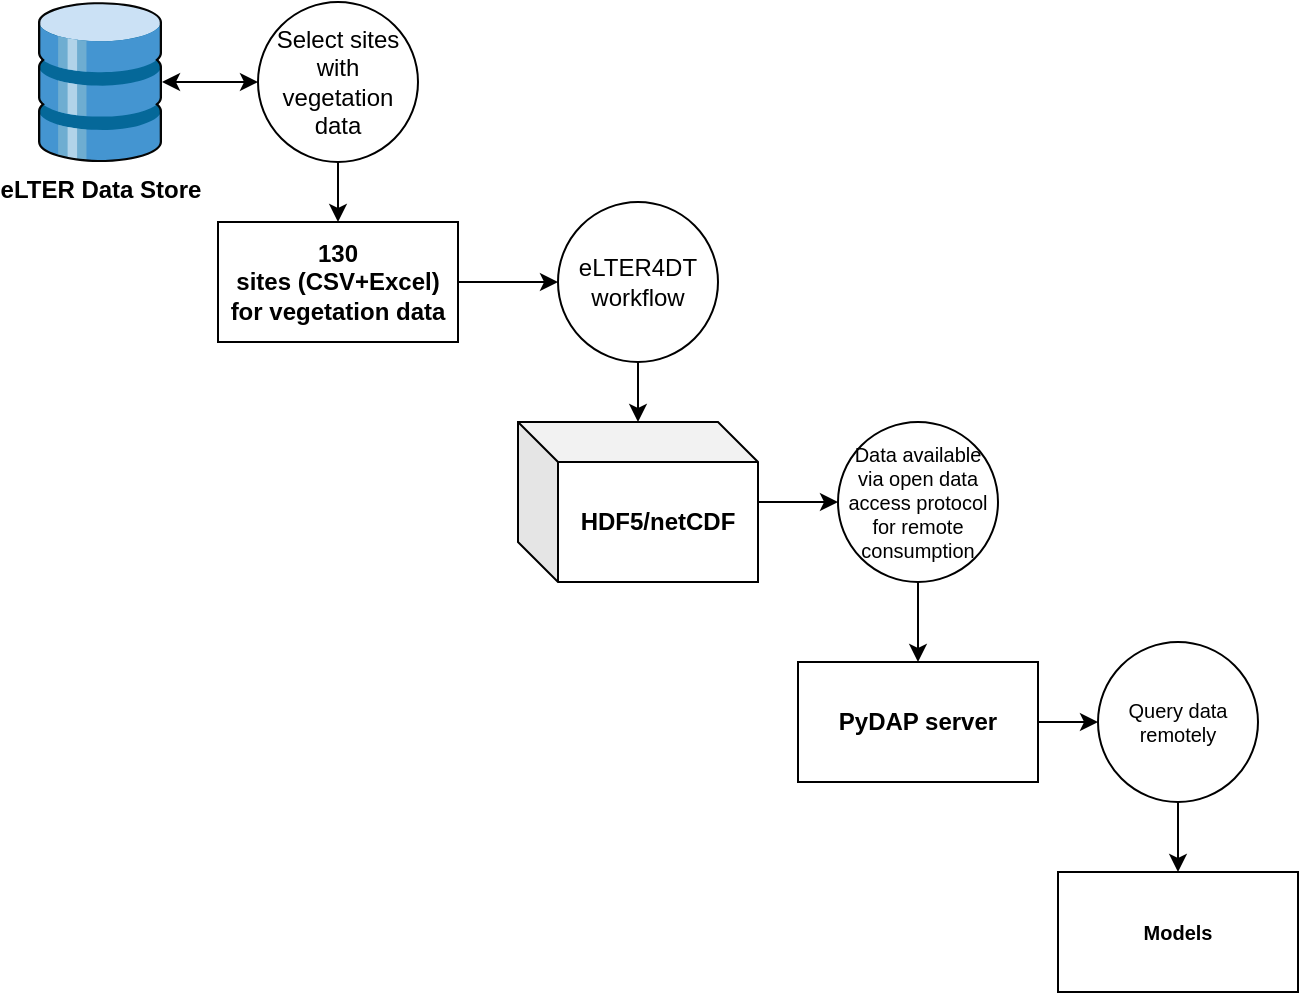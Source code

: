 <mxfile pages="4">
    <diagram id="ZRk138DtxssasRneosYn" name="elter">
        <mxGraphModel dx="907" dy="607" grid="1" gridSize="10" guides="1" tooltips="1" connect="1" arrows="1" fold="1" page="1" pageScale="1" pageWidth="827" pageHeight="1169" math="0" shadow="0">
            <root>
                <mxCell id="0"/>
                <mxCell id="1" parent="0"/>
                <mxCell id="AUVJkaCTUDx-p7IheRtk-13" value="" style="edgeStyle=orthogonalEdgeStyle;rounded=0;orthogonalLoop=1;jettySize=auto;html=1;" parent="1" source="AUVJkaCTUDx-p7IheRtk-1" target="AUVJkaCTUDx-p7IheRtk-11" edge="1">
                    <mxGeometry relative="1" as="geometry"/>
                </mxCell>
                <mxCell id="AUVJkaCTUDx-p7IheRtk-1" value="130&lt;br&gt;sites (CSV+Excel) for vegetation data" style="rounded=0;whiteSpace=wrap;html=1;fontStyle=1" parent="1" vertex="1">
                    <mxGeometry x="190" y="200" width="120" height="60" as="geometry"/>
                </mxCell>
                <mxCell id="AUVJkaCTUDx-p7IheRtk-28" value="" style="edgeStyle=orthogonalEdgeStyle;rounded=0;orthogonalLoop=1;jettySize=auto;html=1;fontSize=10;startArrow=classic;startFill=1;" parent="1" source="AUVJkaCTUDx-p7IheRtk-3" target="AUVJkaCTUDx-p7IheRtk-4" edge="1">
                    <mxGeometry relative="1" as="geometry"/>
                </mxCell>
                <mxCell id="AUVJkaCTUDx-p7IheRtk-3" value="&lt;b&gt;eLTER Data Store&lt;/b&gt;" style="shadow=0;dashed=0;html=1;labelPosition=center;verticalLabelPosition=bottom;verticalAlign=top;align=center;outlineConnect=0;shape=mxgraph.veeam.3d.datastore;" parent="1" vertex="1">
                    <mxGeometry x="100" y="90" width="62" height="80" as="geometry"/>
                </mxCell>
                <mxCell id="AUVJkaCTUDx-p7IheRtk-6" style="edgeStyle=orthogonalEdgeStyle;rounded=0;orthogonalLoop=1;jettySize=auto;html=1;" parent="1" source="AUVJkaCTUDx-p7IheRtk-4" target="AUVJkaCTUDx-p7IheRtk-1" edge="1">
                    <mxGeometry relative="1" as="geometry"/>
                </mxCell>
                <mxCell id="AUVJkaCTUDx-p7IheRtk-4" value="Select sites with vegetation data" style="ellipse;whiteSpace=wrap;html=1;aspect=fixed;" parent="1" vertex="1">
                    <mxGeometry x="210" y="90" width="80" height="80" as="geometry"/>
                </mxCell>
                <mxCell id="AUVJkaCTUDx-p7IheRtk-16" value="" style="edgeStyle=orthogonalEdgeStyle;rounded=0;orthogonalLoop=1;jettySize=auto;html=1;" parent="1" source="AUVJkaCTUDx-p7IheRtk-10" target="AUVJkaCTUDx-p7IheRtk-15" edge="1">
                    <mxGeometry relative="1" as="geometry"/>
                </mxCell>
                <mxCell id="AUVJkaCTUDx-p7IheRtk-10" value="HDF5/netCDF" style="shape=cube;whiteSpace=wrap;html=1;boundedLbl=1;backgroundOutline=1;darkOpacity=0.05;darkOpacity2=0.1;fontStyle=1" parent="1" vertex="1">
                    <mxGeometry x="340" y="300" width="120" height="80" as="geometry"/>
                </mxCell>
                <mxCell id="AUVJkaCTUDx-p7IheRtk-14" value="" style="edgeStyle=orthogonalEdgeStyle;rounded=0;orthogonalLoop=1;jettySize=auto;html=1;" parent="1" source="AUVJkaCTUDx-p7IheRtk-11" target="AUVJkaCTUDx-p7IheRtk-10" edge="1">
                    <mxGeometry relative="1" as="geometry"/>
                </mxCell>
                <mxCell id="AUVJkaCTUDx-p7IheRtk-11" value="eLTER4DT workflow" style="ellipse;whiteSpace=wrap;html=1;aspect=fixed;" parent="1" vertex="1">
                    <mxGeometry x="360" y="190" width="80" height="80" as="geometry"/>
                </mxCell>
                <mxCell id="AUVJkaCTUDx-p7IheRtk-18" value="" style="edgeStyle=orthogonalEdgeStyle;rounded=0;orthogonalLoop=1;jettySize=auto;html=1;" parent="1" source="AUVJkaCTUDx-p7IheRtk-15" target="AUVJkaCTUDx-p7IheRtk-17" edge="1">
                    <mxGeometry relative="1" as="geometry"/>
                </mxCell>
                <mxCell id="AUVJkaCTUDx-p7IheRtk-15" value="Data available via open data access protocol for remote consumption" style="ellipse;whiteSpace=wrap;html=1;aspect=fixed;fontSize=10;" parent="1" vertex="1">
                    <mxGeometry x="500" y="300" width="80" height="80" as="geometry"/>
                </mxCell>
                <mxCell id="AUVJkaCTUDx-p7IheRtk-23" value="" style="edgeStyle=orthogonalEdgeStyle;rounded=0;orthogonalLoop=1;jettySize=auto;html=1;fontSize=10;" parent="1" source="AUVJkaCTUDx-p7IheRtk-17" target="AUVJkaCTUDx-p7IheRtk-22" edge="1">
                    <mxGeometry relative="1" as="geometry"/>
                </mxCell>
                <mxCell id="AUVJkaCTUDx-p7IheRtk-17" value="PyDAP server" style="whiteSpace=wrap;html=1;fontStyle=1" parent="1" vertex="1">
                    <mxGeometry x="480" y="420" width="120" height="60" as="geometry"/>
                </mxCell>
                <mxCell id="AUVJkaCTUDx-p7IheRtk-27" value="" style="edgeStyle=orthogonalEdgeStyle;rounded=0;orthogonalLoop=1;jettySize=auto;html=1;fontSize=10;" parent="1" source="AUVJkaCTUDx-p7IheRtk-22" target="AUVJkaCTUDx-p7IheRtk-26" edge="1">
                    <mxGeometry relative="1" as="geometry"/>
                </mxCell>
                <mxCell id="AUVJkaCTUDx-p7IheRtk-22" value="Query data remotely" style="ellipse;whiteSpace=wrap;html=1;aspect=fixed;fontSize=10;" parent="1" vertex="1">
                    <mxGeometry x="630" y="410" width="80" height="80" as="geometry"/>
                </mxCell>
                <mxCell id="AUVJkaCTUDx-p7IheRtk-26" value="Models" style="whiteSpace=wrap;html=1;fontSize=10;fontStyle=1" parent="1" vertex="1">
                    <mxGeometry x="610" y="525" width="120" height="60" as="geometry"/>
                </mxCell>
            </root>
        </mxGraphModel>
    </diagram>
    <diagram id="NFiQeFSLWexwuLTVgIHQ" name="Page-2">
        <mxGraphModel dx="1026" dy="743" grid="1" gridSize="10" guides="1" tooltips="1" connect="1" arrows="1" fold="1" page="1" pageScale="1" pageWidth="827" pageHeight="1169" math="0" shadow="0">
            <root>
                <mxCell id="0"/>
                <mxCell id="1" parent="0"/>
                <mxCell id="KCTAjjHMykRZl4-xlWjI-1" value="" style="edgeStyle=orthogonalEdgeStyle;rounded=0;orthogonalLoop=1;jettySize=auto;html=1;" parent="1" source="KCTAjjHMykRZl4-xlWjI-2" target="KCTAjjHMykRZl4-xlWjI-10" edge="1">
                    <mxGeometry relative="1" as="geometry"/>
                </mxCell>
                <mxCell id="KCTAjjHMykRZl4-xlWjI-2" value="130&lt;br&gt;sites (CSV+Excel) for vegetation data" style="rounded=0;whiteSpace=wrap;html=1;fontStyle=1" parent="1" vertex="1">
                    <mxGeometry x="190" y="200" width="120" height="60" as="geometry"/>
                </mxCell>
                <mxCell id="KCTAjjHMykRZl4-xlWjI-3" value="" style="edgeStyle=orthogonalEdgeStyle;rounded=0;orthogonalLoop=1;jettySize=auto;html=1;fontSize=10;startArrow=classic;startFill=1;" parent="1" source="KCTAjjHMykRZl4-xlWjI-4" target="KCTAjjHMykRZl4-xlWjI-6" edge="1">
                    <mxGeometry relative="1" as="geometry"/>
                </mxCell>
                <mxCell id="KCTAjjHMykRZl4-xlWjI-4" value="&lt;b&gt;eLTER Data Store&lt;/b&gt;" style="shadow=0;dashed=0;html=1;labelPosition=center;verticalLabelPosition=bottom;verticalAlign=top;align=center;outlineConnect=0;shape=mxgraph.veeam.3d.datastore;" parent="1" vertex="1">
                    <mxGeometry x="100" y="90" width="62" height="80" as="geometry"/>
                </mxCell>
                <mxCell id="KCTAjjHMykRZl4-xlWjI-5" style="edgeStyle=orthogonalEdgeStyle;rounded=0;orthogonalLoop=1;jettySize=auto;html=1;" parent="1" source="KCTAjjHMykRZl4-xlWjI-6" target="KCTAjjHMykRZl4-xlWjI-2" edge="1">
                    <mxGeometry relative="1" as="geometry"/>
                </mxCell>
                <mxCell id="KCTAjjHMykRZl4-xlWjI-6" value="Select sites with vegetation data" style="ellipse;whiteSpace=wrap;html=1;aspect=fixed;" parent="1" vertex="1">
                    <mxGeometry x="210" y="90" width="80" height="80" as="geometry"/>
                </mxCell>
                <mxCell id="KCTAjjHMykRZl4-xlWjI-7" value="" style="edgeStyle=orthogonalEdgeStyle;rounded=0;orthogonalLoop=1;jettySize=auto;html=1;" parent="1" source="KCTAjjHMykRZl4-xlWjI-8" target="KCTAjjHMykRZl4-xlWjI-12" edge="1">
                    <mxGeometry relative="1" as="geometry"/>
                </mxCell>
                <mxCell id="KCTAjjHMykRZl4-xlWjI-8" value="HDF5/netCDF" style="shape=cube;whiteSpace=wrap;html=1;boundedLbl=1;backgroundOutline=1;darkOpacity=0.05;darkOpacity2=0.1;fontStyle=1" parent="1" vertex="1">
                    <mxGeometry x="340" y="300" width="120" height="80" as="geometry"/>
                </mxCell>
                <mxCell id="KCTAjjHMykRZl4-xlWjI-9" value="" style="edgeStyle=orthogonalEdgeStyle;rounded=0;orthogonalLoop=1;jettySize=auto;html=1;" parent="1" source="KCTAjjHMykRZl4-xlWjI-10" target="KCTAjjHMykRZl4-xlWjI-8" edge="1">
                    <mxGeometry relative="1" as="geometry"/>
                </mxCell>
                <mxCell id="KCTAjjHMykRZl4-xlWjI-10" value="eLTER4DT workflow" style="ellipse;whiteSpace=wrap;html=1;aspect=fixed;" parent="1" vertex="1">
                    <mxGeometry x="360" y="190" width="80" height="80" as="geometry"/>
                </mxCell>
                <mxCell id="KCTAjjHMykRZl4-xlWjI-11" value="" style="edgeStyle=orthogonalEdgeStyle;rounded=0;orthogonalLoop=1;jettySize=auto;html=1;" parent="1" source="KCTAjjHMykRZl4-xlWjI-12" target="KCTAjjHMykRZl4-xlWjI-14" edge="1">
                    <mxGeometry relative="1" as="geometry"/>
                </mxCell>
                <mxCell id="KCTAjjHMykRZl4-xlWjI-12" value="Data available via open data access protocol for remote consumption" style="ellipse;whiteSpace=wrap;html=1;aspect=fixed;fontSize=10;" parent="1" vertex="1">
                    <mxGeometry x="500" y="300" width="80" height="80" as="geometry"/>
                </mxCell>
                <mxCell id="KCTAjjHMykRZl4-xlWjI-13" value="" style="edgeStyle=orthogonalEdgeStyle;rounded=0;orthogonalLoop=1;jettySize=auto;html=1;fontSize=10;" parent="1" source="KCTAjjHMykRZl4-xlWjI-14" target="KCTAjjHMykRZl4-xlWjI-16" edge="1">
                    <mxGeometry relative="1" as="geometry"/>
                </mxCell>
                <mxCell id="KCTAjjHMykRZl4-xlWjI-14" value="PyDAP server" style="whiteSpace=wrap;html=1;fontStyle=1" parent="1" vertex="1">
                    <mxGeometry x="480" y="420" width="120" height="60" as="geometry"/>
                </mxCell>
                <mxCell id="KCTAjjHMykRZl4-xlWjI-15" value="" style="edgeStyle=orthogonalEdgeStyle;rounded=0;orthogonalLoop=1;jettySize=auto;html=1;fontSize=10;" parent="1" source="KCTAjjHMykRZl4-xlWjI-16" target="KCTAjjHMykRZl4-xlWjI-17" edge="1">
                    <mxGeometry relative="1" as="geometry"/>
                </mxCell>
                <mxCell id="KCTAjjHMykRZl4-xlWjI-16" value="Query data remotely" style="ellipse;whiteSpace=wrap;html=1;aspect=fixed;fontSize=10;" parent="1" vertex="1">
                    <mxGeometry x="630" y="410" width="80" height="80" as="geometry"/>
                </mxCell>
                <mxCell id="KCTAjjHMykRZl4-xlWjI-17" value="Models" style="whiteSpace=wrap;html=1;fontSize=10;fontStyle=1" parent="1" vertex="1">
                    <mxGeometry x="610" y="525" width="120" height="60" as="geometry"/>
                </mxCell>
                <mxCell id="KCTAjjHMykRZl4-xlWjI-18" value="&lt;b&gt;GBIF Data Store&lt;/b&gt;" style="shadow=0;dashed=0;html=1;labelPosition=center;verticalLabelPosition=bottom;verticalAlign=top;align=center;outlineConnect=0;shape=mxgraph.veeam.3d.datastore;" parent="1" vertex="1">
                    <mxGeometry x="100" y="220" width="62" height="80" as="geometry"/>
                </mxCell>
                <mxCell id="KCTAjjHMykRZl4-xlWjI-19" value="&lt;b&gt;DISSco Data Store&lt;/b&gt;" style="shadow=0;dashed=0;html=1;labelPosition=center;verticalLabelPosition=bottom;verticalAlign=top;align=center;outlineConnect=0;shape=mxgraph.veeam.3d.datastore;" parent="1" vertex="1">
                    <mxGeometry x="100" y="350" width="62" height="80" as="geometry"/>
                </mxCell>
                <mxCell id="KCTAjjHMykRZl4-xlWjI-20" value="&lt;b&gt;Coppernicu Data Store&lt;/b&gt;" style="shadow=0;dashed=0;html=1;labelPosition=center;verticalLabelPosition=bottom;verticalAlign=top;align=center;outlineConnect=0;shape=mxgraph.veeam.3d.datastore;" parent="1" vertex="1">
                    <mxGeometry x="100" y="480" width="62" height="80" as="geometry"/>
                </mxCell>
                <mxCell id="KCTAjjHMykRZl4-xlWjI-21" value="&lt;b&gt;Coppernicu Data Store&lt;/b&gt;" style="shadow=0;dashed=0;html=1;labelPosition=center;verticalLabelPosition=bottom;verticalAlign=top;align=center;outlineConnect=0;shape=mxgraph.veeam.3d.datastore;" parent="1" vertex="1">
                    <mxGeometry x="100" y="610" width="62" height="80" as="geometry"/>
                </mxCell>
            </root>
        </mxGraphModel>
    </diagram>
    <diagram id="-64qw8W7oxHSas3Y6whm" name="Data Streams Overview">
        <mxGraphModel dx="1026" dy="743" grid="1" gridSize="10" guides="1" tooltips="1" connect="1" arrows="1" fold="1" page="1" pageScale="1" pageWidth="827" pageHeight="1169" math="0" shadow="0">
            <root>
                <mxCell id="0"/>
                <mxCell id="1" parent="0"/>
                <mxCell id="YYpvEfWEScxJ-JET8BAD-13" value="" style="edgeStyle=orthogonalEdgeStyle;rounded=0;orthogonalLoop=1;jettySize=auto;html=1;" parent="1" source="YYpvEfWEScxJ-JET8BAD-1" target="YYpvEfWEScxJ-JET8BAD-12" edge="1">
                    <mxGeometry relative="1" as="geometry"/>
                </mxCell>
                <mxCell id="aoHnm26b1dISCsLJjkUD-4" style="edgeStyle=orthogonalEdgeStyle;rounded=0;orthogonalLoop=1;jettySize=auto;html=1;entryX=0.25;entryY=0;entryDx=0;entryDy=0;strokeWidth=1;startArrow=classic;startFill=1;endArrow=none;endFill=0;" parent="1" source="YYpvEfWEScxJ-JET8BAD-1" target="aoHnm26b1dISCsLJjkUD-1" edge="1">
                    <mxGeometry relative="1" as="geometry"/>
                </mxCell>
                <mxCell id="YYpvEfWEScxJ-JET8BAD-1" value="&lt;b&gt;eLTER Data Store&lt;/b&gt;" style="shadow=0;dashed=0;html=1;labelPosition=center;verticalLabelPosition=bottom;verticalAlign=top;align=center;outlineConnect=0;shape=mxgraph.veeam.3d.datastore;" parent="1" vertex="1">
                    <mxGeometry x="270" y="40" width="62" height="80" as="geometry"/>
                </mxCell>
                <mxCell id="YYpvEfWEScxJ-JET8BAD-21" value="" style="edgeStyle=orthogonalEdgeStyle;rounded=0;orthogonalLoop=1;jettySize=auto;html=1;" parent="1" source="YYpvEfWEScxJ-JET8BAD-2" target="YYpvEfWEScxJ-JET8BAD-17" edge="1">
                    <mxGeometry relative="1" as="geometry"/>
                </mxCell>
                <mxCell id="aoHnm26b1dISCsLJjkUD-8" style="edgeStyle=orthogonalEdgeStyle;rounded=0;orthogonalLoop=1;jettySize=auto;html=1;entryX=0.25;entryY=1;entryDx=0;entryDy=0;strokeWidth=1;startArrow=classic;startFill=1;endArrow=none;endFill=0;" parent="1" source="YYpvEfWEScxJ-JET8BAD-2" target="aoHnm26b1dISCsLJjkUD-1" edge="1">
                    <mxGeometry relative="1" as="geometry"/>
                </mxCell>
                <mxCell id="YYpvEfWEScxJ-JET8BAD-2" value="&lt;b&gt;GBIF Data Store&lt;/b&gt;" style="shadow=0;dashed=0;html=1;labelPosition=center;verticalLabelPosition=bottom;verticalAlign=top;align=center;outlineConnect=0;shape=mxgraph.veeam.3d.datastore;" parent="1" vertex="1">
                    <mxGeometry x="270" y="520" width="62" height="80" as="geometry"/>
                </mxCell>
                <mxCell id="YYpvEfWEScxJ-JET8BAD-18" value="" style="edgeStyle=orthogonalEdgeStyle;rounded=0;orthogonalLoop=1;jettySize=auto;html=1;" parent="1" source="YYpvEfWEScxJ-JET8BAD-3" target="YYpvEfWEScxJ-JET8BAD-14" edge="1">
                    <mxGeometry relative="1" as="geometry"/>
                </mxCell>
                <mxCell id="aoHnm26b1dISCsLJjkUD-5" style="edgeStyle=orthogonalEdgeStyle;rounded=0;orthogonalLoop=1;jettySize=auto;html=1;entryX=0.75;entryY=0;entryDx=0;entryDy=0;strokeWidth=1;startArrow=classic;startFill=1;endArrow=none;endFill=0;" parent="1" source="YYpvEfWEScxJ-JET8BAD-3" target="aoHnm26b1dISCsLJjkUD-1" edge="1">
                    <mxGeometry relative="1" as="geometry"/>
                </mxCell>
                <mxCell id="YYpvEfWEScxJ-JET8BAD-3" value="&lt;b&gt;DISSco Data Store&lt;/b&gt;" style="shadow=0;dashed=0;html=1;labelPosition=center;verticalLabelPosition=bottom;verticalAlign=top;align=center;outlineConnect=0;shape=mxgraph.veeam.3d.datastore;" parent="1" vertex="1">
                    <mxGeometry x="270" y="160" width="62" height="80" as="geometry"/>
                </mxCell>
                <mxCell id="YYpvEfWEScxJ-JET8BAD-20" value="" style="edgeStyle=orthogonalEdgeStyle;rounded=0;orthogonalLoop=1;jettySize=auto;html=1;" parent="1" source="YYpvEfWEScxJ-JET8BAD-4" target="YYpvEfWEScxJ-JET8BAD-16" edge="1">
                    <mxGeometry relative="1" as="geometry"/>
                </mxCell>
                <mxCell id="aoHnm26b1dISCsLJjkUD-7" style="edgeStyle=orthogonalEdgeStyle;rounded=0;orthogonalLoop=1;jettySize=auto;html=1;entryX=0.75;entryY=1;entryDx=0;entryDy=0;strokeWidth=1;startArrow=classic;startFill=1;endArrow=none;endFill=0;" parent="1" source="YYpvEfWEScxJ-JET8BAD-4" target="aoHnm26b1dISCsLJjkUD-1" edge="1">
                    <mxGeometry relative="1" as="geometry"/>
                </mxCell>
                <mxCell id="YYpvEfWEScxJ-JET8BAD-4" value="&lt;b&gt;Copernicus Data Store&lt;/b&gt;" style="shadow=0;dashed=0;html=1;labelPosition=center;verticalLabelPosition=bottom;verticalAlign=top;align=center;outlineConnect=0;shape=mxgraph.veeam.3d.datastore;" parent="1" vertex="1">
                    <mxGeometry x="270" y="400" width="62" height="80" as="geometry"/>
                </mxCell>
                <mxCell id="YYpvEfWEScxJ-JET8BAD-19" value="" style="edgeStyle=orthogonalEdgeStyle;rounded=0;orthogonalLoop=1;jettySize=auto;html=1;" parent="1" source="YYpvEfWEScxJ-JET8BAD-5" target="YYpvEfWEScxJ-JET8BAD-15" edge="1">
                    <mxGeometry relative="1" as="geometry"/>
                </mxCell>
                <mxCell id="YYpvEfWEScxJ-JET8BAD-5" value="&lt;b&gt;CHELSA Data Store&lt;/b&gt;" style="shadow=0;dashed=0;html=1;labelPosition=center;verticalLabelPosition=bottom;verticalAlign=top;align=center;outlineConnect=0;shape=mxgraph.veeam.3d.datastore;" parent="1" vertex="1">
                    <mxGeometry x="270" y="280" width="62" height="80" as="geometry"/>
                </mxCell>
                <mxCell id="JGelbmfjzmVQC1DLI2pZ-2" value="" style="edgeStyle=orthogonalEdgeStyle;rounded=0;orthogonalLoop=1;jettySize=auto;html=1;" parent="1" source="YYpvEfWEScxJ-JET8BAD-12" target="JGelbmfjzmVQC1DLI2pZ-1" edge="1">
                    <mxGeometry relative="1" as="geometry"/>
                </mxCell>
                <mxCell id="YYpvEfWEScxJ-JET8BAD-12" value="DDDAS workflow" style="ellipse;whiteSpace=wrap;html=1;aspect=fixed;fillColor=#e1d5e7;strokeColor=#9673a6;" parent="1" vertex="1">
                    <mxGeometry x="380" y="40" width="80" height="80" as="geometry"/>
                </mxCell>
                <mxCell id="JGelbmfjzmVQC1DLI2pZ-7" value="" style="edgeStyle=orthogonalEdgeStyle;rounded=0;orthogonalLoop=1;jettySize=auto;html=1;" parent="1" source="YYpvEfWEScxJ-JET8BAD-14" target="JGelbmfjzmVQC1DLI2pZ-3" edge="1">
                    <mxGeometry relative="1" as="geometry"/>
                </mxCell>
                <mxCell id="YYpvEfWEScxJ-JET8BAD-14" value="DDDAS workflow" style="ellipse;whiteSpace=wrap;html=1;aspect=fixed;fillColor=#e1d5e7;strokeColor=#9673a6;" parent="1" vertex="1">
                    <mxGeometry x="380" y="160" width="80" height="80" as="geometry"/>
                </mxCell>
                <mxCell id="JGelbmfjzmVQC1DLI2pZ-8" value="" style="edgeStyle=orthogonalEdgeStyle;rounded=0;orthogonalLoop=1;jettySize=auto;html=1;" parent="1" source="YYpvEfWEScxJ-JET8BAD-15" target="JGelbmfjzmVQC1DLI2pZ-4" edge="1">
                    <mxGeometry relative="1" as="geometry"/>
                </mxCell>
                <mxCell id="YYpvEfWEScxJ-JET8BAD-15" value="DDDAS workflow" style="ellipse;whiteSpace=wrap;html=1;aspect=fixed;fillColor=#e1d5e7;strokeColor=#9673a6;" parent="1" vertex="1">
                    <mxGeometry x="380" y="280" width="80" height="80" as="geometry"/>
                </mxCell>
                <mxCell id="JGelbmfjzmVQC1DLI2pZ-9" value="" style="edgeStyle=orthogonalEdgeStyle;rounded=0;orthogonalLoop=1;jettySize=auto;html=1;" parent="1" source="YYpvEfWEScxJ-JET8BAD-16" target="JGelbmfjzmVQC1DLI2pZ-5" edge="1">
                    <mxGeometry relative="1" as="geometry"/>
                </mxCell>
                <mxCell id="YYpvEfWEScxJ-JET8BAD-16" value="DDDAS workflow" style="ellipse;whiteSpace=wrap;html=1;aspect=fixed;fillColor=#e1d5e7;strokeColor=#9673a6;" parent="1" vertex="1">
                    <mxGeometry x="380" y="400" width="80" height="80" as="geometry"/>
                </mxCell>
                <mxCell id="JGelbmfjzmVQC1DLI2pZ-10" value="" style="edgeStyle=orthogonalEdgeStyle;rounded=0;orthogonalLoop=1;jettySize=auto;html=1;" parent="1" source="YYpvEfWEScxJ-JET8BAD-17" target="JGelbmfjzmVQC1DLI2pZ-6" edge="1">
                    <mxGeometry relative="1" as="geometry"/>
                </mxCell>
                <mxCell id="YYpvEfWEScxJ-JET8BAD-17" value="DDDAS workflow" style="ellipse;whiteSpace=wrap;html=1;aspect=fixed;fillColor=#e1d5e7;strokeColor=#9673a6;" parent="1" vertex="1">
                    <mxGeometry x="380" y="520" width="80" height="80" as="geometry"/>
                </mxCell>
                <mxCell id="U_e6ALhiY10lTNGlEqco-2" style="edgeStyle=orthogonalEdgeStyle;rounded=0;orthogonalLoop=1;jettySize=auto;html=1;entryX=0.75;entryY=0;entryDx=0;entryDy=0;" parent="1" source="JGelbmfjzmVQC1DLI2pZ-1" target="U_e6ALhiY10lTNGlEqco-1" edge="1">
                    <mxGeometry relative="1" as="geometry"/>
                </mxCell>
                <mxCell id="JGelbmfjzmVQC1DLI2pZ-1" value="HDF5/netCDF Data Grid" style="shape=cube;whiteSpace=wrap;html=1;boundedLbl=1;backgroundOutline=1;darkOpacity=0.05;darkOpacity2=0.1;fontStyle=1" parent="1" vertex="1">
                    <mxGeometry x="503.5" y="45" width="110" height="70" as="geometry"/>
                </mxCell>
                <mxCell id="U_e6ALhiY10lTNGlEqco-7" style="edgeStyle=orthogonalEdgeStyle;rounded=0;orthogonalLoop=1;jettySize=auto;html=1;entryX=0.25;entryY=0;entryDx=0;entryDy=0;" parent="1" source="JGelbmfjzmVQC1DLI2pZ-3" target="U_e6ALhiY10lTNGlEqco-1" edge="1">
                    <mxGeometry relative="1" as="geometry"/>
                </mxCell>
                <mxCell id="JGelbmfjzmVQC1DLI2pZ-3" value="HDF5/netCDF Data Grid" style="shape=cube;whiteSpace=wrap;html=1;boundedLbl=1;backgroundOutline=1;darkOpacity=0.05;darkOpacity2=0.1;fontStyle=1" parent="1" vertex="1">
                    <mxGeometry x="504" y="165" width="110" height="70" as="geometry"/>
                </mxCell>
                <mxCell id="U_e6ALhiY10lTNGlEqco-4" value="" style="edgeStyle=orthogonalEdgeStyle;rounded=0;orthogonalLoop=1;jettySize=auto;html=1;" parent="1" source="JGelbmfjzmVQC1DLI2pZ-4" target="U_e6ALhiY10lTNGlEqco-1" edge="1">
                    <mxGeometry relative="1" as="geometry"/>
                </mxCell>
                <mxCell id="JGelbmfjzmVQC1DLI2pZ-4" value="HDF5/netCDF Data Grid" style="shape=cube;whiteSpace=wrap;html=1;boundedLbl=1;backgroundOutline=1;darkOpacity=0.05;darkOpacity2=0.1;fontStyle=1" parent="1" vertex="1">
                    <mxGeometry x="504" y="285" width="110" height="70" as="geometry"/>
                </mxCell>
                <mxCell id="U_e6ALhiY10lTNGlEqco-5" style="edgeStyle=orthogonalEdgeStyle;rounded=0;orthogonalLoop=1;jettySize=auto;html=1;entryX=0.25;entryY=1;entryDx=0;entryDy=0;" parent="1" source="JGelbmfjzmVQC1DLI2pZ-5" target="U_e6ALhiY10lTNGlEqco-1" edge="1">
                    <mxGeometry relative="1" as="geometry"/>
                </mxCell>
                <mxCell id="JGelbmfjzmVQC1DLI2pZ-5" value="HDF5/netCDF Data Grid" style="shape=cube;whiteSpace=wrap;html=1;boundedLbl=1;backgroundOutline=1;darkOpacity=0.05;darkOpacity2=0.1;fontStyle=1" parent="1" vertex="1">
                    <mxGeometry x="504" y="405" width="110" height="70" as="geometry"/>
                </mxCell>
                <mxCell id="U_e6ALhiY10lTNGlEqco-6" style="edgeStyle=orthogonalEdgeStyle;rounded=0;orthogonalLoop=1;jettySize=auto;html=1;entryX=0.85;entryY=1.05;entryDx=0;entryDy=0;entryPerimeter=0;" parent="1" source="JGelbmfjzmVQC1DLI2pZ-6" target="U_e6ALhiY10lTNGlEqco-1" edge="1">
                    <mxGeometry relative="1" as="geometry"/>
                </mxCell>
                <mxCell id="JGelbmfjzmVQC1DLI2pZ-6" value="HDF5/netCDF Data Grid" style="shape=cube;whiteSpace=wrap;html=1;boundedLbl=1;backgroundOutline=1;darkOpacity=0.05;darkOpacity2=0.1;fontStyle=1" parent="1" vertex="1">
                    <mxGeometry x="504" y="525" width="110" height="70" as="geometry"/>
                </mxCell>
                <mxCell id="U_e6ALhiY10lTNGlEqco-9" value="" style="edgeStyle=orthogonalEdgeStyle;rounded=0;orthogonalLoop=1;jettySize=auto;html=1;strokeWidth=2;startArrow=classic;startFill=1;" parent="1" source="U_e6ALhiY10lTNGlEqco-1" target="U_e6ALhiY10lTNGlEqco-8" edge="1">
                    <mxGeometry relative="1" as="geometry"/>
                </mxCell>
                <mxCell id="U_e6ALhiY10lTNGlEqco-1" value="OPeNDAP Cloud Server" style="whiteSpace=wrap;html=1;fontStyle=1;fillColor=#ffe6cc;strokeColor=#d79b00;" parent="1" vertex="1">
                    <mxGeometry x="710" y="290" width="120" height="60" as="geometry"/>
                </mxCell>
                <mxCell id="U_e6ALhiY10lTNGlEqco-8" value="Invasive Alien Species DT" style="whiteSpace=wrap;html=1;fontStyle=1;fillColor=#d5e8d4;strokeColor=#82b366;" parent="1" vertex="1">
                    <mxGeometry x="870" y="290" width="120" height="60" as="geometry"/>
                </mxCell>
                <mxCell id="aoHnm26b1dISCsLJjkUD-6" value="" style="edgeStyle=orthogonalEdgeStyle;rounded=0;orthogonalLoop=1;jettySize=auto;html=1;strokeWidth=1;startArrow=none;startFill=0;endArrow=classic;endFill=1;" parent="1" source="aoHnm26b1dISCsLJjkUD-1" target="YYpvEfWEScxJ-JET8BAD-5" edge="1">
                    <mxGeometry relative="1" as="geometry"/>
                </mxCell>
                <mxCell id="aoHnm26b1dISCsLJjkUD-1" value="Real-world natural and physical systems (ie., environment, species etc.)" style="whiteSpace=wrap;html=1;fontStyle=1;fillColor=#f8cecc;strokeColor=#b85450;" parent="1" vertex="1">
                    <mxGeometry x="40" y="285" width="130" height="70" as="geometry"/>
                </mxCell>
            </root>
        </mxGraphModel>
    </diagram>
    <diagram id="nT562FDKqiTtjidiKffC" name="chelsa">
        <mxGraphModel dx="536" dy="607" grid="1" gridSize="10" guides="1" tooltips="1" connect="1" arrows="1" fold="1" page="1" pageScale="1" pageWidth="827" pageHeight="1169" math="0" shadow="0">
            <root>
                <mxCell id="0"/>
                <mxCell id="1" parent="0"/>
                <mxCell id="Hw1Zt5nPcTcI55b2fxoG-1" value="&lt;h1&gt;CHELSA Workflow&lt;/h1&gt;&lt;div&gt;Climatological datasets for the IAS-DT.&lt;/div&gt;" style="text;html=1;strokeColor=none;fillColor=none;spacing=5;spacingTop=-20;whiteSpace=wrap;overflow=hidden;rounded=0;" parent="1" vertex="1">
                    <mxGeometry x="30" y="10" width="420" height="120" as="geometry"/>
                </mxCell>
                <mxCell id="Hw1Zt5nPcTcI55b2fxoG-6" style="edgeStyle=orthogonalEdgeStyle;rounded=0;orthogonalLoop=1;jettySize=auto;html=1;entryX=0.5;entryY=0;entryDx=0;entryDy=0;" parent="1" source="Hw1Zt5nPcTcI55b2fxoG-2" target="Hw1Zt5nPcTcI55b2fxoG-5" edge="1">
                    <mxGeometry relative="1" as="geometry"/>
                </mxCell>
                <mxCell id="Hw1Zt5nPcTcI55b2fxoG-2" value="&lt;b&gt;S3 File Storage&lt;/b&gt;" style="ellipse;shape=cloud;whiteSpace=wrap;html=1;" parent="1" vertex="1">
                    <mxGeometry x="100" y="90" width="120" height="80" as="geometry"/>
                </mxCell>
                <mxCell id="Hw1Zt5nPcTcI55b2fxoG-9" value="" style="edgeStyle=orthogonalEdgeStyle;rounded=0;orthogonalLoop=1;jettySize=auto;html=1;" parent="1" source="Hw1Zt5nPcTcI55b2fxoG-3" target="Hw1Zt5nPcTcI55b2fxoG-8" edge="1">
                    <mxGeometry relative="1" as="geometry"/>
                </mxCell>
                <mxCell id="Hw1Zt5nPcTcI55b2fxoG-3" value="Raw data file dump" style="rounded=0;whiteSpace=wrap;html=1;" parent="1" vertex="1">
                    <mxGeometry x="100" y="300" width="120" height="60" as="geometry"/>
                </mxCell>
                <mxCell id="Hw1Zt5nPcTcI55b2fxoG-7" value="" style="edgeStyle=orthogonalEdgeStyle;rounded=0;orthogonalLoop=1;jettySize=auto;html=1;" parent="1" source="Hw1Zt5nPcTcI55b2fxoG-5" target="Hw1Zt5nPcTcI55b2fxoG-3" edge="1">
                    <mxGeometry relative="1" as="geometry"/>
                </mxCell>
                <mxCell id="Hw1Zt5nPcTcI55b2fxoG-5" value="1. Feedbackloop" style="rhombus;whiteSpace=wrap;html=1;" parent="1" vertex="1">
                    <mxGeometry x="120" y="190" width="80" height="80" as="geometry"/>
                </mxCell>
                <mxCell id="Hw1Zt5nPcTcI55b2fxoG-11" value="" style="edgeStyle=orthogonalEdgeStyle;rounded=0;orthogonalLoop=1;jettySize=auto;html=1;" parent="1" source="Hw1Zt5nPcTcI55b2fxoG-8" target="Hw1Zt5nPcTcI55b2fxoG-10" edge="1">
                    <mxGeometry relative="1" as="geometry"/>
                </mxCell>
                <mxCell id="Hw1Zt5nPcTcI55b2fxoG-8" value="2. Process" style="rhombus;whiteSpace=wrap;html=1;rounded=0;" parent="1" vertex="1">
                    <mxGeometry x="120" y="390" width="80" height="80" as="geometry"/>
                </mxCell>
                <mxCell id="Hw1Zt5nPcTcI55b2fxoG-13" value="" style="edgeStyle=orthogonalEdgeStyle;rounded=0;orthogonalLoop=1;jettySize=auto;html=1;" parent="1" source="Hw1Zt5nPcTcI55b2fxoG-10" target="Hw1Zt5nPcTcI55b2fxoG-12" edge="1">
                    <mxGeometry relative="1" as="geometry"/>
                </mxCell>
                <mxCell id="Hw1Zt5nPcTcI55b2fxoG-10" value="Reprojected/Sliced H5 files. (versioned by file name)" style="rounded=0;whiteSpace=wrap;html=1;" parent="1" vertex="1">
                    <mxGeometry x="100" y="500" width="120" height="60" as="geometry"/>
                </mxCell>
                <mxCell id="Hw1Zt5nPcTcI55b2fxoG-15" value="" style="edgeStyle=orthogonalEdgeStyle;rounded=0;orthogonalLoop=1;jettySize=auto;html=1;" parent="1" source="Hw1Zt5nPcTcI55b2fxoG-12" target="Hw1Zt5nPcTcI55b2fxoG-14" edge="1">
                    <mxGeometry relative="1" as="geometry"/>
                </mxCell>
                <mxCell id="Hw1Zt5nPcTcI55b2fxoG-12" value="3. Assign metadata" style="rhombus;whiteSpace=wrap;html=1;rounded=0;" parent="1" vertex="1">
                    <mxGeometry x="120" y="590" width="80" height="80" as="geometry"/>
                </mxCell>
                <mxCell id="D3Var2XMzwEu2ozzhvI4-2" value="" style="edgeStyle=orthogonalEdgeStyle;rounded=0;orthogonalLoop=1;jettySize=auto;html=1;" parent="1" source="Hw1Zt5nPcTcI55b2fxoG-14" target="D3Var2XMzwEu2ozzhvI4-1" edge="1">
                    <mxGeometry relative="1" as="geometry"/>
                </mxCell>
                <mxCell id="Hw1Zt5nPcTcI55b2fxoG-14" value="H5 attributes" style="whiteSpace=wrap;html=1;rounded=0;" parent="1" vertex="1">
                    <mxGeometry x="100" y="700" width="120" height="60" as="geometry"/>
                </mxCell>
                <mxCell id="D3Var2XMzwEu2ozzhvI4-4" value="" style="edgeStyle=orthogonalEdgeStyle;rounded=0;orthogonalLoop=1;jettySize=auto;html=1;" parent="1" source="D3Var2XMzwEu2ozzhvI4-1" target="D3Var2XMzwEu2ozzhvI4-3" edge="1">
                    <mxGeometry relative="1" as="geometry"/>
                </mxCell>
                <mxCell id="D3Var2XMzwEu2ozzhvI4-1" value="4. Assimilate" style="rhombus;whiteSpace=wrap;html=1;rounded=0;" parent="1" vertex="1">
                    <mxGeometry x="120" y="790" width="80" height="80" as="geometry"/>
                </mxCell>
                <mxCell id="D3Var2XMzwEu2ozzhvI4-6" value="" style="edgeStyle=orthogonalEdgeStyle;rounded=0;orthogonalLoop=1;jettySize=auto;html=1;" parent="1" source="D3Var2XMzwEu2ozzhvI4-3" target="D3Var2XMzwEu2ozzhvI4-5" edge="1">
                    <mxGeometry relative="1" as="geometry"/>
                </mxCell>
                <mxCell id="D3Var2XMzwEu2ozzhvI4-3" value="Datasets moved to OPeNDAP server" style="rounded=0;whiteSpace=wrap;html=1;" parent="1" vertex="1">
                    <mxGeometry x="100" y="900" width="120" height="60" as="geometry"/>
                </mxCell>
                <mxCell id="D3Var2XMzwEu2ozzhvI4-8" value="" style="edgeStyle=orthogonalEdgeStyle;rounded=0;orthogonalLoop=1;jettySize=auto;html=1;" parent="1" source="D3Var2XMzwEu2ozzhvI4-5" target="D3Var2XMzwEu2ozzhvI4-7" edge="1">
                    <mxGeometry relative="1" as="geometry"/>
                </mxCell>
                <mxCell id="D3Var2XMzwEu2ozzhvI4-5" value="5. Service" style="rhombus;whiteSpace=wrap;html=1;rounded=0;" parent="1" vertex="1">
                    <mxGeometry x="120" y="990" width="80" height="80" as="geometry"/>
                </mxCell>
                <mxCell id="D3Var2XMzwEu2ozzhvI4-7" value="Data available on OPeNDAP" style="whiteSpace=wrap;html=1;rounded=0;" parent="1" vertex="1">
                    <mxGeometry x="100" y="1100" width="120" height="60" as="geometry"/>
                </mxCell>
                <mxCell id="D3Var2XMzwEu2ozzhvI4-10" value="&lt;span style=&quot;background-color: initial;&quot;&gt;1. Feedback loop: &lt;/span&gt;&lt;br style=&quot;background-color: initial;&quot;&gt;&lt;ul&gt;&lt;li&gt;&lt;span style=&quot;background-color: initial;&quot;&gt;the S3 bucket&amp;nbsp;&amp;nbsp;&lt;/span&gt;&lt;/li&gt;&lt;/ul&gt;" style="text;html=1;align=left;verticalAlign=top;whiteSpace=wrap;rounded=0;fontSize=12;labelBorderColor=none;labelBackgroundColor=none;shadow=0;" parent="1" vertex="1">
                    <mxGeometry x="240" y="80" width="560" height="1070" as="geometry"/>
                </mxCell>
            </root>
        </mxGraphModel>
    </diagram>
</mxfile>